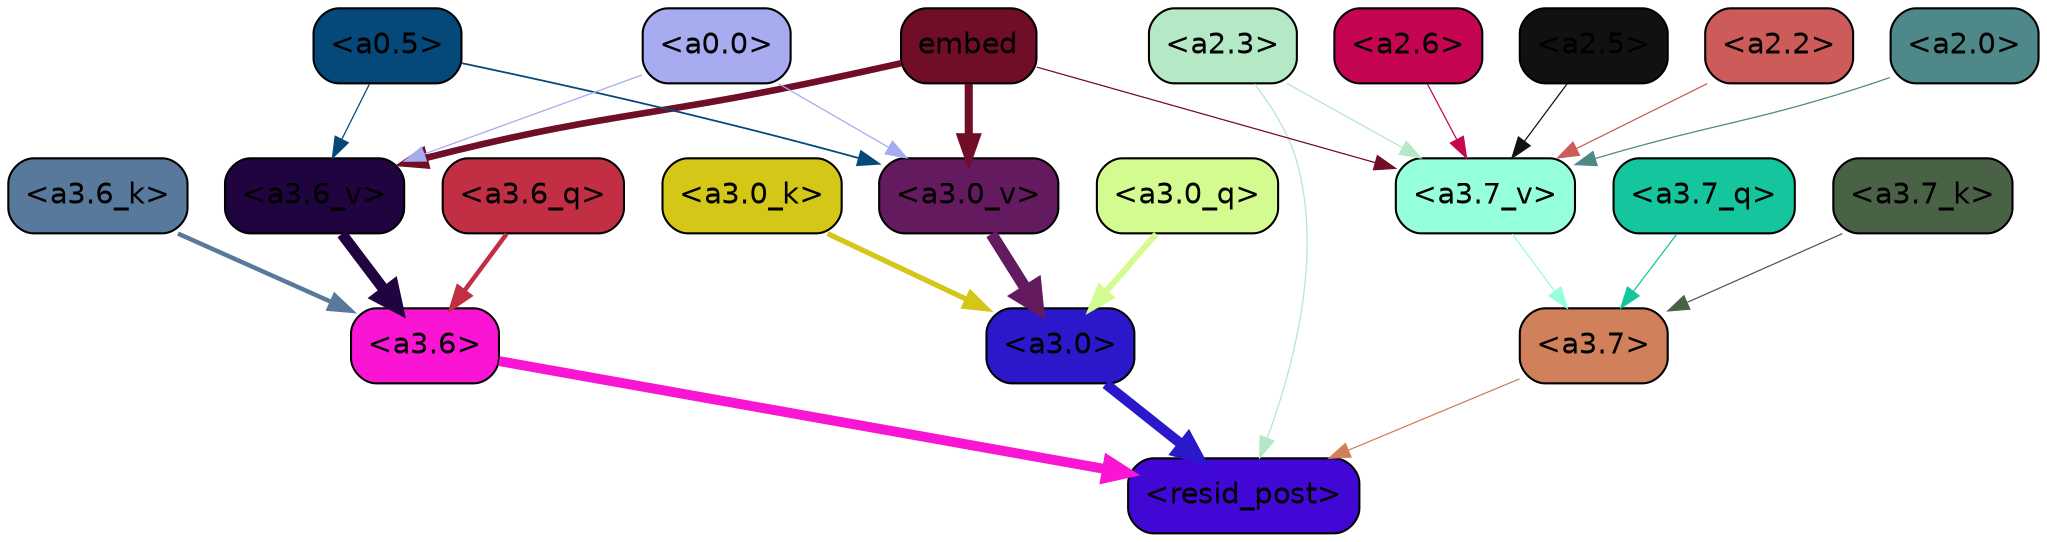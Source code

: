 strict digraph "" {
	graph [bgcolor=transparent,
		layout=dot,
		overlap=false,
		splines=true
	];
	"<a3.7>"	[color=black,
		fillcolor="#d0805b",
		fontname=Helvetica,
		shape=box,
		style="filled, rounded"];
	"<resid_post>"	[color=black,
		fillcolor="#4007d5",
		fontname=Helvetica,
		shape=box,
		style="filled, rounded"];
	"<a3.7>" -> "<resid_post>"	[color="#d0805b",
		penwidth=0.6];
	"<a3.6>"	[color=black,
		fillcolor="#f915d3",
		fontname=Helvetica,
		shape=box,
		style="filled, rounded"];
	"<a3.6>" -> "<resid_post>"	[color="#f915d3",
		penwidth=4.746312499046326];
	"<a3.0>"	[color=black,
		fillcolor="#2b18cb",
		fontname=Helvetica,
		shape=box,
		style="filled, rounded"];
	"<a3.0>" -> "<resid_post>"	[color="#2b18cb",
		penwidth=4.896343111991882];
	"<a2.3>"	[color=black,
		fillcolor="#b5e8c5",
		fontname=Helvetica,
		shape=box,
		style="filled, rounded"];
	"<a2.3>" -> "<resid_post>"	[color="#b5e8c5",
		penwidth=0.6];
	"<a3.7_v>"	[color=black,
		fillcolor="#95fedd",
		fontname=Helvetica,
		shape=box,
		style="filled, rounded"];
	"<a2.3>" -> "<a3.7_v>"	[color="#b5e8c5",
		penwidth=0.6];
	"<a3.7_q>"	[color=black,
		fillcolor="#15c59d",
		fontname=Helvetica,
		shape=box,
		style="filled, rounded"];
	"<a3.7_q>" -> "<a3.7>"	[color="#15c59d",
		penwidth=0.6];
	"<a3.6_q>"	[color=black,
		fillcolor="#c22e43",
		fontname=Helvetica,
		shape=box,
		style="filled, rounded"];
	"<a3.6_q>" -> "<a3.6>"	[color="#c22e43",
		penwidth=2.160832464694977];
	"<a3.0_q>"	[color=black,
		fillcolor="#d4fb90",
		fontname=Helvetica,
		shape=box,
		style="filled, rounded"];
	"<a3.0_q>" -> "<a3.0>"	[color="#d4fb90",
		penwidth=2.870753765106201];
	"<a3.7_k>"	[color=black,
		fillcolor="#496144",
		fontname=Helvetica,
		shape=box,
		style="filled, rounded"];
	"<a3.7_k>" -> "<a3.7>"	[color="#496144",
		penwidth=0.6];
	"<a3.6_k>"	[color=black,
		fillcolor="#58789c",
		fontname=Helvetica,
		shape=box,
		style="filled, rounded"];
	"<a3.6_k>" -> "<a3.6>"	[color="#58789c",
		penwidth=2.13908451795578];
	"<a3.0_k>"	[color=black,
		fillcolor="#d5c718",
		fontname=Helvetica,
		shape=box,
		style="filled, rounded"];
	"<a3.0_k>" -> "<a3.0>"	[color="#d5c718",
		penwidth=2.520303964614868];
	"<a3.7_v>" -> "<a3.7>"	[color="#95fedd",
		penwidth=0.6];
	"<a3.6_v>"	[color=black,
		fillcolor="#1f0440",
		fontname=Helvetica,
		shape=box,
		style="filled, rounded"];
	"<a3.6_v>" -> "<a3.6>"	[color="#1f0440",
		penwidth=5.297133803367615];
	"<a3.0_v>"	[color=black,
		fillcolor="#641a5e",
		fontname=Helvetica,
		shape=box,
		style="filled, rounded"];
	"<a3.0_v>" -> "<a3.0>"	[color="#641a5e",
		penwidth=5.680712580680847];
	"<a2.6>"	[color=black,
		fillcolor="#c60552",
		fontname=Helvetica,
		shape=box,
		style="filled, rounded"];
	"<a2.6>" -> "<a3.7_v>"	[color="#c60552",
		penwidth=0.6];
	"<a2.5>"	[color=black,
		fillcolor="#131013",
		fontname=Helvetica,
		shape=box,
		style="filled, rounded"];
	"<a2.5>" -> "<a3.7_v>"	[color="#131013",
		penwidth=0.6];
	"<a2.2>"	[color=black,
		fillcolor="#cd5b5a",
		fontname=Helvetica,
		shape=box,
		style="filled, rounded"];
	"<a2.2>" -> "<a3.7_v>"	[color="#cd5b5a",
		penwidth=0.6];
	"<a2.0>"	[color=black,
		fillcolor="#4e8889",
		fontname=Helvetica,
		shape=box,
		style="filled, rounded"];
	"<a2.0>" -> "<a3.7_v>"	[color="#4e8889",
		penwidth=0.6];
	embed	[color=black,
		fillcolor="#700e27",
		fontname=Helvetica,
		shape=box,
		style="filled, rounded"];
	embed -> "<a3.7_v>"	[color="#700e27",
		penwidth=0.6];
	embed -> "<a3.6_v>"	[color="#700e27",
		penwidth=3.1766927242279053];
	embed -> "<a3.0_v>"	[color="#700e27",
		penwidth=3.9005755856633186];
	"<a0.5>"	[color=black,
		fillcolor="#05487a",
		fontname=Helvetica,
		shape=box,
		style="filled, rounded"];
	"<a0.5>" -> "<a3.6_v>"	[color="#05487a",
		penwidth=0.6];
	"<a0.5>" -> "<a3.0_v>"	[color="#05487a",
		penwidth=0.8493617177009583];
	"<a0.0>"	[color=black,
		fillcolor="#a6acef",
		fontname=Helvetica,
		shape=box,
		style="filled, rounded"];
	"<a0.0>" -> "<a3.6_v>"	[color="#a6acef",
		penwidth=0.6];
	"<a0.0>" -> "<a3.0_v>"	[color="#a6acef",
		penwidth=0.6];
}
